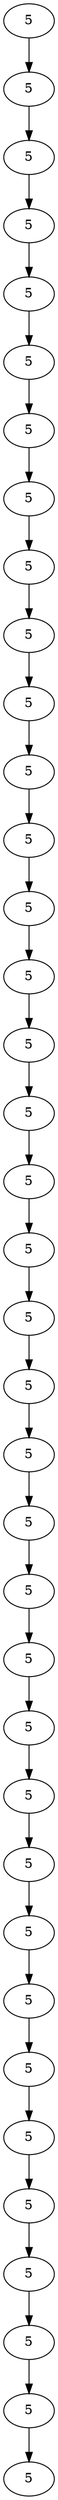 digraph Stack{
	0[label="5"]
	1[label="5"]
	0->1
	2[label="5"]
	1->2
	3[label="5"]
	2->3
	4[label="5"]
	3->4
	5[label="5"]
	4->5
	6[label="5"]
	5->6
	7[label="5"]
	6->7
	8[label="5"]
	7->8
	9[label="5"]
	8->9
	10[label="5"]
	9->10
	11[label="5"]
	10->11
	12[label="5"]
	11->12
	13[label="5"]
	12->13
	14[label="5"]
	13->14
	15[label="5"]
	14->15
	16[label="5"]
	15->16
	17[label="5"]
	16->17
	18[label="5"]
	17->18
	19[label="5"]
	18->19
	20[label="5"]
	19->20
	21[label="5"]
	20->21
	22[label="5"]
	21->22
	23[label="5"]
	22->23
	24[label="5"]
	23->24
	25[label="5"]
	24->25
	26[label="5"]
	25->26
	27[label="5"]
	26->27
	28[label="5"]
	27->28
	29[label="5"]
	28->29
	30[label="5"]
	29->30
	31[label="5"]
	30->31
	32[label="5"]
	31->32
	33[label="5"]
	32->33
	34[label="5"]
	33->34
	35[label="5"]
	34->35
	36[label="5"]
	35->36
}